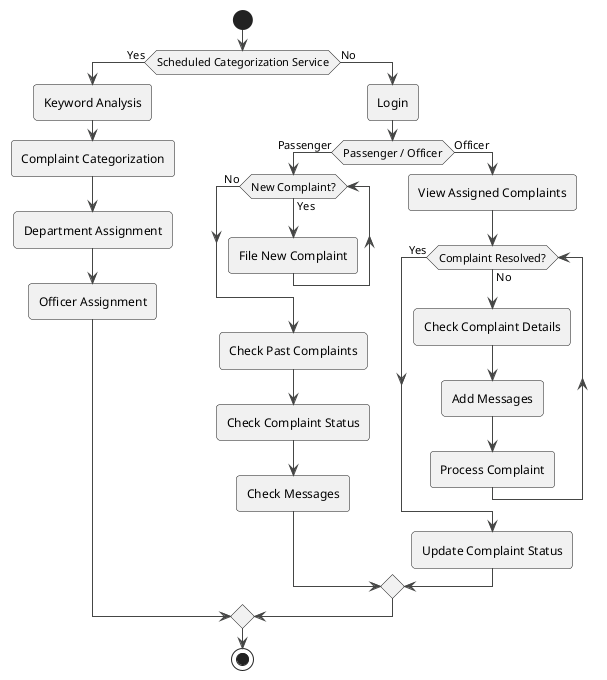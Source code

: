 @startuml
!theme vibrant
start
if (Scheduled Categorization Service) then (Yes)
    :Keyword Analysis;
    :Complaint Categorization;
    :Department Assignment;
    :Officer Assignment;
else (No)
  :Login;
if (Passenger / Officer) then (Passenger)
  while (New Complaint?) is (Yes)
    :File New Complaint;
  endwhile (No)
  :Check Past Complaints;
  :Check Complaint Status;
  :Check Messages;
else (Officer)
  :View Assigned Complaints;
  while (Complaint Resolved?) is (No)
    :Check Complaint Details;
    :Add Messages;
    :Process Complaint;
  endwhile (Yes)
  :Update Complaint Status;
  endif
endif
stop
@enduml
